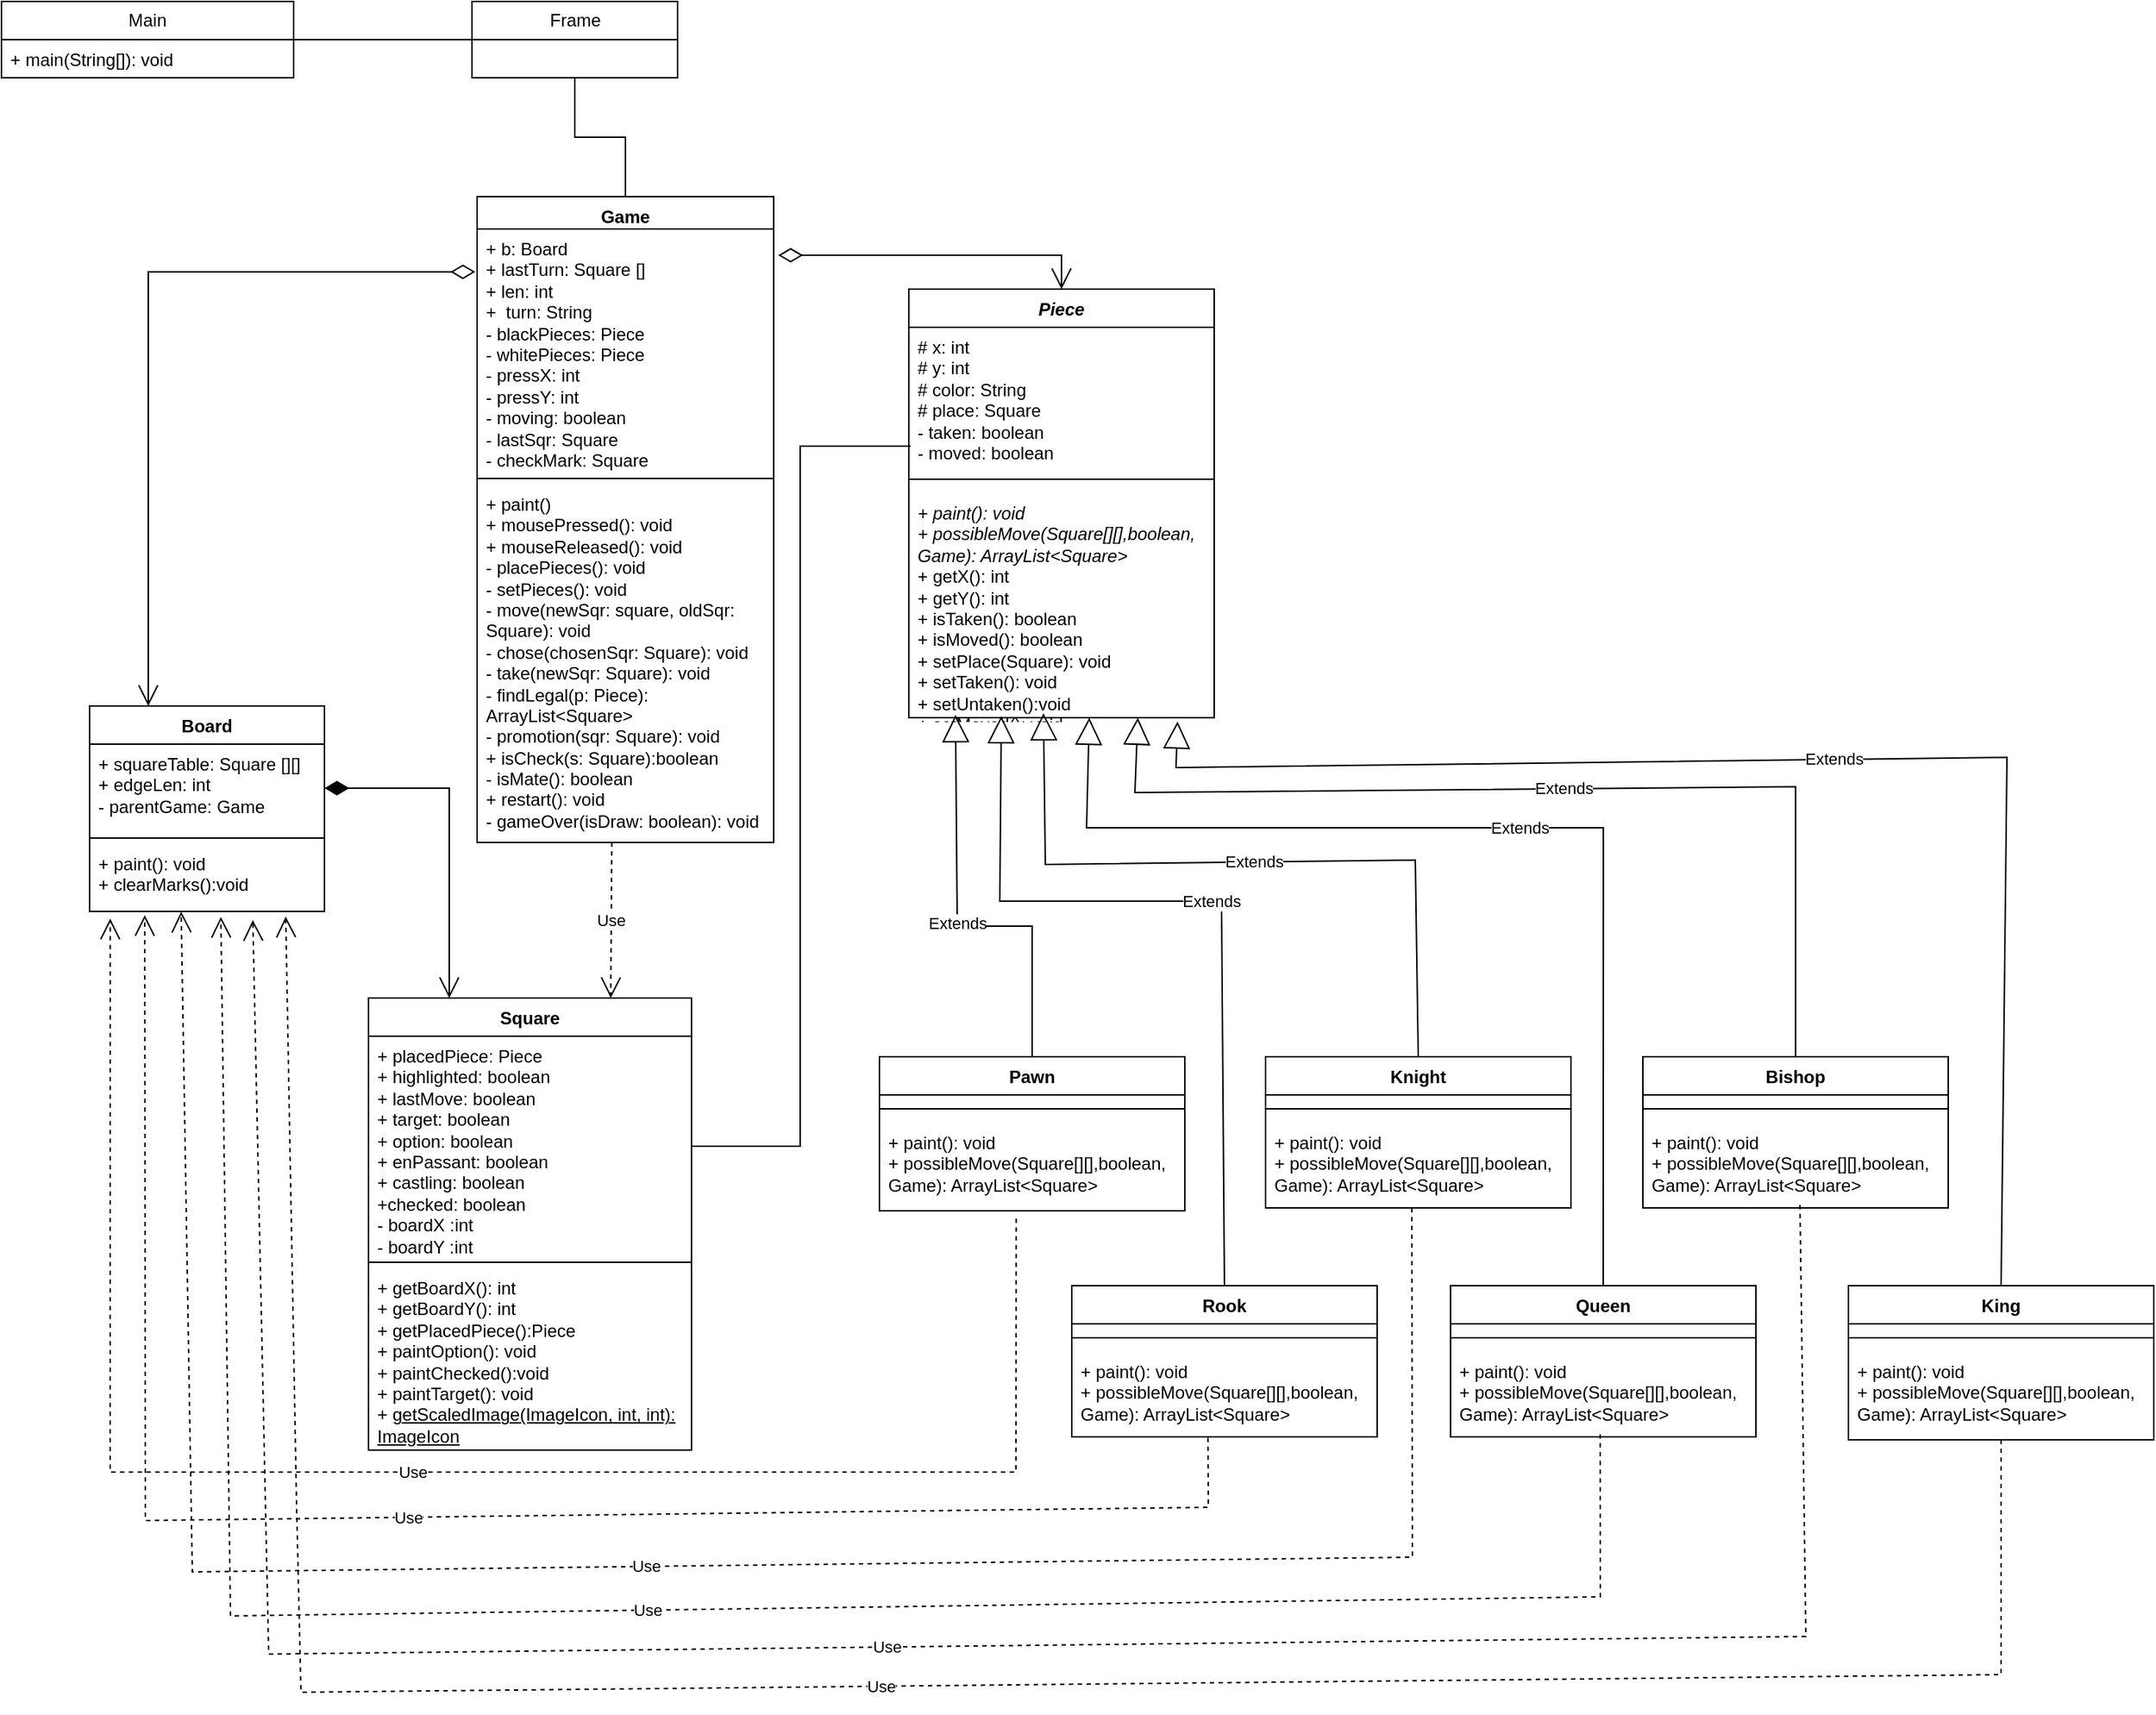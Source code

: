 <mxfile version="22.1.19" type="device">
  <diagram name="Strona-1" id="lPxjEFjSw3zH7uXzjAqR">
    <mxGraphModel dx="878" dy="1192" grid="0" gridSize="10" guides="1" tooltips="1" connect="1" arrows="1" fold="1" page="0" pageScale="1" pageWidth="827" pageHeight="1169" math="0" shadow="0">
      <root>
        <mxCell id="0" />
        <mxCell id="1" parent="0" />
        <mxCell id="n2S3wfH4vNa86HCoFzKA-9" value="Game" style="swimlane;fontStyle=1;align=center;verticalAlign=top;childLayout=stackLayout;horizontal=1;startSize=22;horizontalStack=0;resizeParent=1;resizeParentMax=0;resizeLast=0;collapsible=1;marginBottom=0;whiteSpace=wrap;html=1;" parent="1" vertex="1">
          <mxGeometry x="227" y="85" width="202" height="440" as="geometry" />
        </mxCell>
        <mxCell id="n2S3wfH4vNa86HCoFzKA-10" value="&lt;div&gt;+ b: Board&lt;/div&gt;&lt;div&gt;+ lastTurn: Square []&lt;/div&gt;&lt;div&gt;+ len: int&lt;/div&gt;&lt;div&gt;&lt;div&gt;+&amp;nbsp; turn: String&lt;/div&gt;&lt;/div&gt;&lt;div&gt;- blackPieces: Piece&lt;/div&gt;&lt;div&gt;- whitePieces: Piece&lt;/div&gt;&lt;div&gt;- pressX: int&lt;/div&gt;&lt;div&gt;- pressY: int&lt;/div&gt;&lt;div&gt;- moving: boolean&lt;/div&gt;&lt;div&gt;- lastSqr: Square&lt;/div&gt;&lt;div&gt;- checkMark: Square&lt;br&gt;&lt;/div&gt;&lt;div&gt;&lt;br&gt;&lt;/div&gt;&lt;div&gt;&lt;br&gt;&lt;/div&gt;" style="text;strokeColor=none;fillColor=none;align=left;verticalAlign=top;spacingLeft=4;spacingRight=4;overflow=hidden;rotatable=0;points=[[0,0.5],[1,0.5]];portConstraint=eastwest;whiteSpace=wrap;html=1;" parent="n2S3wfH4vNa86HCoFzKA-9" vertex="1">
          <mxGeometry y="22" width="202" height="166" as="geometry" />
        </mxCell>
        <mxCell id="n2S3wfH4vNa86HCoFzKA-11" value="" style="line;strokeWidth=1;fillColor=none;align=left;verticalAlign=middle;spacingTop=-1;spacingLeft=3;spacingRight=3;rotatable=0;labelPosition=right;points=[];portConstraint=eastwest;strokeColor=inherit;" parent="n2S3wfH4vNa86HCoFzKA-9" vertex="1">
          <mxGeometry y="188" width="202" height="8" as="geometry" />
        </mxCell>
        <mxCell id="n2S3wfH4vNa86HCoFzKA-12" value="&lt;div&gt;+ paint()&lt;/div&gt;&lt;div&gt;+ mousePressed(): void&lt;/div&gt;&lt;div&gt;+ mouseReleased(): void&lt;br&gt;&lt;/div&gt;&lt;div&gt;- placePieces(): void&lt;br&gt;&lt;/div&gt;&lt;div&gt;- setPieces(): void&lt;/div&gt;&lt;div&gt;- move(newSqr: square, oldSqr: Square): void&lt;br&gt;&lt;/div&gt;&lt;div&gt;- chose(chosenSqr: Square): void&lt;br&gt;&lt;/div&gt;&lt;div&gt;- take(newSqr: Square): void&lt;br&gt;&lt;/div&gt;&lt;div&gt;- findLegal(p: Piece): ArrayList&amp;lt;Square&amp;gt;&lt;br&gt;&lt;/div&gt;&lt;div&gt;- promotion(sqr: Square): void&lt;br&gt;&lt;/div&gt;&lt;div&gt;+ isCheck(s: Square):boolean&lt;/div&gt;&lt;div&gt;- isMate(): boolean&lt;/div&gt;&lt;div&gt;+ restart(): void&lt;br&gt;&lt;/div&gt;&lt;div&gt;- gameOver(isDraw: boolean): void&lt;br&gt;&lt;/div&gt;&lt;div&gt;&lt;br&gt;&lt;/div&gt;&lt;div&gt;&lt;br&gt;&lt;/div&gt;" style="text;strokeColor=none;fillColor=none;align=left;verticalAlign=top;spacingLeft=4;spacingRight=4;overflow=hidden;rotatable=0;points=[[0,0.5],[1,0.5]];portConstraint=eastwest;whiteSpace=wrap;html=1;" parent="n2S3wfH4vNa86HCoFzKA-9" vertex="1">
          <mxGeometry y="196" width="202" height="244" as="geometry" />
        </mxCell>
        <mxCell id="l461TTctTSyR8mk08ffa-1" value="Board" style="swimlane;fontStyle=1;align=center;verticalAlign=top;childLayout=stackLayout;horizontal=1;startSize=26;horizontalStack=0;resizeParent=1;resizeParentMax=0;resizeLast=0;collapsible=1;marginBottom=0;whiteSpace=wrap;html=1;" parent="1" vertex="1">
          <mxGeometry x="-37" y="432" width="160" height="140" as="geometry" />
        </mxCell>
        <mxCell id="l461TTctTSyR8mk08ffa-2" value="&lt;div&gt;+ squareTable: Square [][]&lt;/div&gt;&lt;div&gt;+ edgeLen: int&lt;/div&gt;&lt;div&gt;- parentGame: Game&lt;br&gt; &lt;/div&gt;" style="text;strokeColor=none;fillColor=none;align=left;verticalAlign=top;spacingLeft=4;spacingRight=4;overflow=hidden;rotatable=0;points=[[0,0.5],[1,0.5]];portConstraint=eastwest;whiteSpace=wrap;html=1;" parent="l461TTctTSyR8mk08ffa-1" vertex="1">
          <mxGeometry y="26" width="160" height="60" as="geometry" />
        </mxCell>
        <mxCell id="l461TTctTSyR8mk08ffa-3" value="" style="line;strokeWidth=1;fillColor=none;align=left;verticalAlign=middle;spacingTop=-1;spacingLeft=3;spacingRight=3;rotatable=0;labelPosition=right;points=[];portConstraint=eastwest;strokeColor=inherit;" parent="l461TTctTSyR8mk08ffa-1" vertex="1">
          <mxGeometry y="86" width="160" height="8" as="geometry" />
        </mxCell>
        <mxCell id="l461TTctTSyR8mk08ffa-4" value="&lt;div&gt;+ paint(): void&lt;/div&gt;&lt;div&gt;+ clearMarks():void&lt;br&gt;&lt;/div&gt;" style="text;strokeColor=none;fillColor=none;align=left;verticalAlign=top;spacingLeft=4;spacingRight=4;overflow=hidden;rotatable=0;points=[[0,0.5],[1,0.5]];portConstraint=eastwest;whiteSpace=wrap;html=1;" parent="l461TTctTSyR8mk08ffa-1" vertex="1">
          <mxGeometry y="94" width="160" height="46" as="geometry" />
        </mxCell>
        <mxCell id="l461TTctTSyR8mk08ffa-5" value="Square" style="swimlane;fontStyle=1;align=center;verticalAlign=top;childLayout=stackLayout;horizontal=1;startSize=26;horizontalStack=0;resizeParent=1;resizeParentMax=0;resizeLast=0;collapsible=1;marginBottom=0;whiteSpace=wrap;html=1;" parent="1" vertex="1">
          <mxGeometry x="153" y="631" width="220" height="308" as="geometry" />
        </mxCell>
        <mxCell id="l461TTctTSyR8mk08ffa-6" value="&lt;div&gt;+ placedPiece: Piece&lt;/div&gt;&lt;div&gt;+ highlighted: boolean&lt;/div&gt;&lt;div&gt;+ lastMove: boolean&lt;/div&gt;&lt;div&gt;+ target: boolean&lt;/div&gt;&lt;div&gt;+ option: boolean&lt;/div&gt;&lt;div&gt;+ enPassant: boolean&lt;/div&gt;&lt;div&gt;+ castling: boolean&lt;/div&gt;&lt;div&gt;+checked: boolean&lt;br&gt;&lt;/div&gt;&lt;div&gt;- boardX :int&lt;/div&gt;&lt;div&gt;- boardY :int&lt;/div&gt;&lt;div&gt;&amp;nbsp;&lt;br&gt;&lt;/div&gt;" style="text;strokeColor=none;fillColor=none;align=left;verticalAlign=top;spacingLeft=4;spacingRight=4;overflow=hidden;rotatable=0;points=[[0,0.5],[1,0.5]];portConstraint=eastwest;whiteSpace=wrap;html=1;" parent="l461TTctTSyR8mk08ffa-5" vertex="1">
          <mxGeometry y="26" width="220" height="150" as="geometry" />
        </mxCell>
        <mxCell id="l461TTctTSyR8mk08ffa-7" value="" style="line;strokeWidth=1;fillColor=none;align=left;verticalAlign=middle;spacingTop=-1;spacingLeft=3;spacingRight=3;rotatable=0;labelPosition=right;points=[];portConstraint=eastwest;strokeColor=inherit;" parent="l461TTctTSyR8mk08ffa-5" vertex="1">
          <mxGeometry y="176" width="220" height="8" as="geometry" />
        </mxCell>
        <mxCell id="l461TTctTSyR8mk08ffa-8" value="&lt;div&gt;+ getBoardX(): int&lt;br&gt;&lt;/div&gt;&lt;div&gt;+ getBoardY(): int&lt;/div&gt;&lt;div&gt;+ getPlacedPiece():Piece&lt;br&gt;&lt;/div&gt;+ paintOption(): void&lt;div&gt;+ paintChecked():void&lt;br&gt;&lt;/div&gt;&lt;div&gt;+ paintTarget(): void&lt;/div&gt;&lt;div&gt;+ &lt;u&gt;getScaledImage(ImageIcon, int, int): ImageIcon&lt;br&gt;&lt;/u&gt;&lt;/div&gt;" style="text;strokeColor=none;fillColor=none;align=left;verticalAlign=top;spacingLeft=4;spacingRight=4;overflow=hidden;rotatable=0;points=[[0,0.5],[1,0.5]];portConstraint=eastwest;whiteSpace=wrap;html=1;" parent="l461TTctTSyR8mk08ffa-5" vertex="1">
          <mxGeometry y="184" width="220" height="124" as="geometry" />
        </mxCell>
        <mxCell id="l461TTctTSyR8mk08ffa-10" value="" style="endArrow=open;html=1;endSize=12;startArrow=diamondThin;startSize=14;startFill=0;edgeStyle=orthogonalEdgeStyle;align=left;verticalAlign=bottom;rounded=0;entryX=0.25;entryY=0;entryDx=0;entryDy=0;fontColor=#000000;exitX=-0.006;exitY=0.176;exitDx=0;exitDy=0;exitPerimeter=0;" parent="1" source="n2S3wfH4vNa86HCoFzKA-10" target="l461TTctTSyR8mk08ffa-1" edge="1">
          <mxGeometry x="-1" y="3" relative="1" as="geometry">
            <mxPoint x="170" y="169" as="sourcePoint" />
            <mxPoint x="180" y="211" as="targetPoint" />
          </mxGeometry>
        </mxCell>
        <mxCell id="l461TTctTSyR8mk08ffa-11" value="" style="endArrow=open;html=1;endSize=12;startArrow=diamondThin;startSize=14;startFill=1;edgeStyle=orthogonalEdgeStyle;align=left;verticalAlign=bottom;rounded=0;exitX=1;exitY=0.5;exitDx=0;exitDy=0;entryX=0.25;entryY=0;entryDx=0;entryDy=0;" parent="1" source="l461TTctTSyR8mk08ffa-2" target="l461TTctTSyR8mk08ffa-5" edge="1">
          <mxGeometry x="-1" y="3" relative="1" as="geometry">
            <mxPoint x="187" y="478" as="sourcePoint" />
            <mxPoint x="347" y="478" as="targetPoint" />
          </mxGeometry>
        </mxCell>
        <mxCell id="l461TTctTSyR8mk08ffa-15" value="&lt;i&gt;Piece&lt;/i&gt;" style="swimlane;fontStyle=1;align=center;verticalAlign=top;childLayout=stackLayout;horizontal=1;startSize=26;horizontalStack=0;resizeParent=1;resizeParentMax=0;resizeLast=0;collapsible=1;marginBottom=0;whiteSpace=wrap;html=1;" parent="1" vertex="1">
          <mxGeometry x="521" y="148" width="208" height="292" as="geometry" />
        </mxCell>
        <mxCell id="l461TTctTSyR8mk08ffa-16" value="# x: int&lt;div&gt;# y: int&lt;/div&gt;&lt;div&gt;# color: String&lt;/div&gt;&lt;div&gt;# place: Square&lt;br&gt;&lt;/div&gt;&lt;div&gt;- taken: boolean&lt;/div&gt;&lt;div&gt;- moved: boolean&lt;br&gt;&lt;/div&gt;" style="text;strokeColor=none;fillColor=none;align=left;verticalAlign=top;spacingLeft=4;spacingRight=4;overflow=hidden;rotatable=0;points=[[0,0.5],[1,0.5]];portConstraint=eastwest;whiteSpace=wrap;html=1;" parent="l461TTctTSyR8mk08ffa-15" vertex="1">
          <mxGeometry y="26" width="208" height="94" as="geometry" />
        </mxCell>
        <mxCell id="l461TTctTSyR8mk08ffa-17" value="" style="line;strokeWidth=1;fillColor=none;align=left;verticalAlign=middle;spacingTop=-1;spacingLeft=3;spacingRight=3;rotatable=0;labelPosition=right;points=[];portConstraint=eastwest;strokeColor=inherit;" parent="l461TTctTSyR8mk08ffa-15" vertex="1">
          <mxGeometry y="120" width="208" height="19" as="geometry" />
        </mxCell>
        <mxCell id="l461TTctTSyR8mk08ffa-18" value="&lt;div&gt;&lt;i&gt;+ paint(): void&lt;/i&gt;&lt;/div&gt;&lt;div&gt;&lt;i&gt;+ possibleMove(Square[][],boolean, Game): ArrayList&amp;lt;Square&amp;gt;&lt;br&gt;&lt;/i&gt;&lt;/div&gt;&lt;div&gt;&lt;div&gt;+ getX(): int&lt;br&gt;&lt;/div&gt;&lt;div&gt;+ getY(): int&lt;/div&gt;&lt;div&gt;+ isTaken(): boolean&lt;/div&gt;&lt;div&gt;+ isMoved(): boolean&lt;/div&gt;&lt;div&gt;+ setPlace(Square): void&lt;/div&gt;&lt;/div&gt;&lt;div&gt;+ setTaken(): void&lt;/div&gt;&lt;div&gt;+ setUntaken():void&lt;/div&gt;&lt;div&gt;+ setMoved(): void&lt;br&gt;&lt;/div&gt;" style="text;strokeColor=none;fillColor=none;align=left;verticalAlign=top;spacingLeft=4;spacingRight=4;overflow=hidden;rotatable=0;points=[[0,0.5],[1,0.5]];portConstraint=eastwest;whiteSpace=wrap;html=1;" parent="l461TTctTSyR8mk08ffa-15" vertex="1">
          <mxGeometry y="139" width="208" height="153" as="geometry" />
        </mxCell>
        <mxCell id="l461TTctTSyR8mk08ffa-25" value="Pawn" style="swimlane;fontStyle=1;align=center;verticalAlign=top;childLayout=stackLayout;horizontal=1;startSize=26;horizontalStack=0;resizeParent=1;resizeParentMax=0;resizeLast=0;collapsible=1;marginBottom=0;whiteSpace=wrap;html=1;" parent="1" vertex="1">
          <mxGeometry x="501" y="671" width="208" height="105" as="geometry" />
        </mxCell>
        <mxCell id="l461TTctTSyR8mk08ffa-27" value="" style="line;strokeWidth=1;fillColor=none;align=left;verticalAlign=middle;spacingTop=-1;spacingLeft=3;spacingRight=3;rotatable=0;labelPosition=right;points=[];portConstraint=eastwest;strokeColor=inherit;" parent="l461TTctTSyR8mk08ffa-25" vertex="1">
          <mxGeometry y="26" width="208" height="19" as="geometry" />
        </mxCell>
        <mxCell id="l461TTctTSyR8mk08ffa-28" value="&lt;div&gt;+ paint(): void&lt;/div&gt;&lt;div&gt;+ possibleMove(Square[][],boolean, Game): ArrayList&amp;lt;Square&amp;gt;&lt;br&gt;&lt;/div&gt;&lt;br&gt;&lt;div&gt;&lt;br&gt;&lt;/div&gt;" style="text;strokeColor=none;fillColor=none;align=left;verticalAlign=top;spacingLeft=4;spacingRight=4;overflow=hidden;rotatable=0;points=[[0,0.5],[1,0.5]];portConstraint=eastwest;whiteSpace=wrap;html=1;" parent="l461TTctTSyR8mk08ffa-25" vertex="1">
          <mxGeometry y="45" width="208" height="60" as="geometry" />
        </mxCell>
        <mxCell id="l461TTctTSyR8mk08ffa-30" value="" style="endArrow=open;html=1;endSize=12;startArrow=diamondThin;startSize=14;startFill=0;edgeStyle=orthogonalEdgeStyle;align=left;verticalAlign=bottom;rounded=0;entryX=0.5;entryY=0;entryDx=0;entryDy=0;exitX=1.015;exitY=0.108;exitDx=0;exitDy=0;exitPerimeter=0;" parent="1" source="n2S3wfH4vNa86HCoFzKA-10" target="l461TTctTSyR8mk08ffa-15" edge="1">
          <mxGeometry x="-1" y="3" relative="1" as="geometry">
            <mxPoint x="374" y="142" as="sourcePoint" />
            <mxPoint x="653" y="176" as="targetPoint" />
          </mxGeometry>
        </mxCell>
        <mxCell id="l461TTctTSyR8mk08ffa-31" value="" style="endArrow=none;html=1;edgeStyle=orthogonalEdgeStyle;rounded=0;exitX=1;exitY=0.5;exitDx=0;exitDy=0;entryX=0.006;entryY=0.862;entryDx=0;entryDy=0;entryPerimeter=0;" parent="1" source="l461TTctTSyR8mk08ffa-6" target="l461TTctTSyR8mk08ffa-16" edge="1">
          <mxGeometry relative="1" as="geometry">
            <mxPoint x="409" y="548" as="sourcePoint" />
            <mxPoint x="454" y="376" as="targetPoint" />
          </mxGeometry>
        </mxCell>
        <mxCell id="hbcVgmIEa0B6rw4PO7ez-4" value="Use" style="endArrow=open;endSize=12;dashed=1;html=1;rounded=0;entryX=0.75;entryY=0;entryDx=0;entryDy=0;exitX=0.454;exitY=1;exitDx=0;exitDy=0;exitPerimeter=0;" parent="1" source="n2S3wfH4vNa86HCoFzKA-12" target="l461TTctTSyR8mk08ffa-5" edge="1">
          <mxGeometry width="160" relative="1" as="geometry">
            <mxPoint x="315" y="367" as="sourcePoint" />
            <mxPoint x="392" y="475" as="targetPoint" />
          </mxGeometry>
        </mxCell>
        <mxCell id="hbcVgmIEa0B6rw4PO7ez-9" value="Knight" style="swimlane;fontStyle=1;align=center;verticalAlign=top;childLayout=stackLayout;horizontal=1;startSize=26;horizontalStack=0;resizeParent=1;resizeParentMax=0;resizeLast=0;collapsible=1;marginBottom=0;whiteSpace=wrap;html=1;" parent="1" vertex="1">
          <mxGeometry x="764" y="671" width="208" height="103" as="geometry" />
        </mxCell>
        <mxCell id="hbcVgmIEa0B6rw4PO7ez-11" value="" style="line;strokeWidth=1;fillColor=none;align=left;verticalAlign=middle;spacingTop=-1;spacingLeft=3;spacingRight=3;rotatable=0;labelPosition=right;points=[];portConstraint=eastwest;strokeColor=inherit;" parent="hbcVgmIEa0B6rw4PO7ez-9" vertex="1">
          <mxGeometry y="26" width="208" height="19" as="geometry" />
        </mxCell>
        <mxCell id="hbcVgmIEa0B6rw4PO7ez-12" value="&lt;div&gt;+ paint(): void&lt;/div&gt;&lt;div&gt;+ possibleMove(Square[][],boolean, Game): ArrayList&amp;lt;Square&amp;gt;&lt;/div&gt;" style="text;strokeColor=none;fillColor=none;align=left;verticalAlign=top;spacingLeft=4;spacingRight=4;overflow=hidden;rotatable=0;points=[[0,0.5],[1,0.5]];portConstraint=eastwest;whiteSpace=wrap;html=1;" parent="hbcVgmIEa0B6rw4PO7ez-9" vertex="1">
          <mxGeometry y="45" width="208" height="58" as="geometry" />
        </mxCell>
        <mxCell id="hbcVgmIEa0B6rw4PO7ez-21" value="Bishop" style="swimlane;fontStyle=1;align=center;verticalAlign=top;childLayout=stackLayout;horizontal=1;startSize=26;horizontalStack=0;resizeParent=1;resizeParentMax=0;resizeLast=0;collapsible=1;marginBottom=0;whiteSpace=wrap;html=1;" parent="1" vertex="1">
          <mxGeometry x="1021" y="671" width="208" height="103" as="geometry" />
        </mxCell>
        <mxCell id="hbcVgmIEa0B6rw4PO7ez-22" value="" style="line;strokeWidth=1;fillColor=none;align=left;verticalAlign=middle;spacingTop=-1;spacingLeft=3;spacingRight=3;rotatable=0;labelPosition=right;points=[];portConstraint=eastwest;strokeColor=inherit;" parent="hbcVgmIEa0B6rw4PO7ez-21" vertex="1">
          <mxGeometry y="26" width="208" height="19" as="geometry" />
        </mxCell>
        <mxCell id="hbcVgmIEa0B6rw4PO7ez-23" value="&lt;div&gt;+ paint(): void&lt;/div&gt;&lt;div&gt;+ possibleMove(Square[][],boolean, Game): ArrayList&amp;lt;Square&amp;gt;&lt;/div&gt;" style="text;strokeColor=none;fillColor=none;align=left;verticalAlign=top;spacingLeft=4;spacingRight=4;overflow=hidden;rotatable=0;points=[[0,0.5],[1,0.5]];portConstraint=eastwest;whiteSpace=wrap;html=1;" parent="hbcVgmIEa0B6rw4PO7ez-21" vertex="1">
          <mxGeometry y="45" width="208" height="58" as="geometry" />
        </mxCell>
        <mxCell id="hbcVgmIEa0B6rw4PO7ez-24" value="Rook" style="swimlane;fontStyle=1;align=center;verticalAlign=top;childLayout=stackLayout;horizontal=1;startSize=26;horizontalStack=0;resizeParent=1;resizeParentMax=0;resizeLast=0;collapsible=1;marginBottom=0;whiteSpace=wrap;html=1;" parent="1" vertex="1">
          <mxGeometry x="632" y="827" width="208" height="103" as="geometry" />
        </mxCell>
        <mxCell id="hbcVgmIEa0B6rw4PO7ez-25" value="" style="line;strokeWidth=1;fillColor=none;align=left;verticalAlign=middle;spacingTop=-1;spacingLeft=3;spacingRight=3;rotatable=0;labelPosition=right;points=[];portConstraint=eastwest;strokeColor=inherit;" parent="hbcVgmIEa0B6rw4PO7ez-24" vertex="1">
          <mxGeometry y="26" width="208" height="19" as="geometry" />
        </mxCell>
        <mxCell id="hbcVgmIEa0B6rw4PO7ez-26" value="&lt;div&gt;+ paint(): void&lt;/div&gt;&lt;div&gt;+ possibleMove(Square[][],boolean, Game): ArrayList&amp;lt;Square&amp;gt;&lt;/div&gt;" style="text;strokeColor=none;fillColor=none;align=left;verticalAlign=top;spacingLeft=4;spacingRight=4;overflow=hidden;rotatable=0;points=[[0,0.5],[1,0.5]];portConstraint=eastwest;whiteSpace=wrap;html=1;" parent="hbcVgmIEa0B6rw4PO7ez-24" vertex="1">
          <mxGeometry y="45" width="208" height="58" as="geometry" />
        </mxCell>
        <mxCell id="hbcVgmIEa0B6rw4PO7ez-27" value="Queen" style="swimlane;fontStyle=1;align=center;verticalAlign=top;childLayout=stackLayout;horizontal=1;startSize=26;horizontalStack=0;resizeParent=1;resizeParentMax=0;resizeLast=0;collapsible=1;marginBottom=0;whiteSpace=wrap;html=1;" parent="1" vertex="1">
          <mxGeometry x="890" y="827" width="208" height="103" as="geometry" />
        </mxCell>
        <mxCell id="hbcVgmIEa0B6rw4PO7ez-28" value="" style="line;strokeWidth=1;fillColor=none;align=left;verticalAlign=middle;spacingTop=-1;spacingLeft=3;spacingRight=3;rotatable=0;labelPosition=right;points=[];portConstraint=eastwest;strokeColor=inherit;" parent="hbcVgmIEa0B6rw4PO7ez-27" vertex="1">
          <mxGeometry y="26" width="208" height="19" as="geometry" />
        </mxCell>
        <mxCell id="hbcVgmIEa0B6rw4PO7ez-29" value="&lt;div&gt;+ paint(): void&lt;/div&gt;&lt;div&gt;+ possibleMove(Square[][],boolean, Game): ArrayList&amp;lt;Square&amp;gt;&lt;/div&gt;" style="text;strokeColor=none;fillColor=none;align=left;verticalAlign=top;spacingLeft=4;spacingRight=4;overflow=hidden;rotatable=0;points=[[0,0.5],[1,0.5]];portConstraint=eastwest;whiteSpace=wrap;html=1;" parent="hbcVgmIEa0B6rw4PO7ez-27" vertex="1">
          <mxGeometry y="45" width="208" height="58" as="geometry" />
        </mxCell>
        <mxCell id="hbcVgmIEa0B6rw4PO7ez-30" value="King" style="swimlane;fontStyle=1;align=center;verticalAlign=top;childLayout=stackLayout;horizontal=1;startSize=26;horizontalStack=0;resizeParent=1;resizeParentMax=0;resizeLast=0;collapsible=1;marginBottom=0;whiteSpace=wrap;html=1;" parent="1" vertex="1">
          <mxGeometry x="1161" y="827" width="208" height="105" as="geometry" />
        </mxCell>
        <mxCell id="hbcVgmIEa0B6rw4PO7ez-31" value="" style="line;strokeWidth=1;fillColor=none;align=left;verticalAlign=middle;spacingTop=-1;spacingLeft=3;spacingRight=3;rotatable=0;labelPosition=right;points=[];portConstraint=eastwest;strokeColor=inherit;" parent="hbcVgmIEa0B6rw4PO7ez-30" vertex="1">
          <mxGeometry y="26" width="208" height="19" as="geometry" />
        </mxCell>
        <mxCell id="hbcVgmIEa0B6rw4PO7ez-32" value="&lt;div&gt;+ paint(): void&lt;/div&gt;&lt;div&gt;+ possibleMove(Square[][],boolean, Game): ArrayList&amp;lt;Square&amp;gt;&lt;/div&gt;" style="text;strokeColor=none;fillColor=none;align=left;verticalAlign=top;spacingLeft=4;spacingRight=4;overflow=hidden;rotatable=0;points=[[0,0.5],[1,0.5]];portConstraint=eastwest;whiteSpace=wrap;html=1;" parent="hbcVgmIEa0B6rw4PO7ez-30" vertex="1">
          <mxGeometry y="45" width="208" height="60" as="geometry" />
        </mxCell>
        <mxCell id="hbcVgmIEa0B6rw4PO7ez-33" value="Extends" style="endArrow=block;endSize=16;endFill=0;html=1;rounded=0;exitX=0.5;exitY=0;exitDx=0;exitDy=0;entryX=0.303;entryY=0.993;entryDx=0;entryDy=0;entryPerimeter=0;" parent="1" target="l461TTctTSyR8mk08ffa-18" edge="1">
          <mxGeometry width="160" relative="1" as="geometry">
            <mxPoint x="736.0" y="827" as="sourcePoint" />
            <mxPoint x="580" y="433" as="targetPoint" />
            <Array as="points">
              <mxPoint x="734" y="565" />
              <mxPoint x="583" y="565" />
            </Array>
          </mxGeometry>
        </mxCell>
        <mxCell id="hbcVgmIEa0B6rw4PO7ez-34" value="Extends" style="endArrow=block;endSize=16;endFill=0;html=1;rounded=0;entryX=0.153;entryY=0.988;entryDx=0;entryDy=0;entryPerimeter=0;exitX=0.5;exitY=0;exitDx=0;exitDy=0;" parent="1" source="l461TTctTSyR8mk08ffa-25" target="l461TTctTSyR8mk08ffa-18" edge="1">
          <mxGeometry width="160" relative="1" as="geometry">
            <mxPoint x="609" y="664" as="sourcePoint" />
            <mxPoint x="550.004" y="433.0" as="targetPoint" />
            <Array as="points">
              <mxPoint x="605" y="582" />
              <mxPoint x="554" y="582" />
            </Array>
          </mxGeometry>
        </mxCell>
        <mxCell id="hbcVgmIEa0B6rw4PO7ez-35" value="Extends" style="endArrow=block;endSize=16;endFill=0;html=1;rounded=0;exitX=0.5;exitY=0;exitDx=0;exitDy=0;entryX=0.591;entryY=1;entryDx=0;entryDy=0;entryPerimeter=0;" parent="1" source="hbcVgmIEa0B6rw4PO7ez-27" target="l461TTctTSyR8mk08ffa-18" edge="1">
          <mxGeometry width="160" relative="1" as="geometry">
            <mxPoint x="994" y="825" as="sourcePoint" />
            <mxPoint x="641.998" y="465.996" as="targetPoint" />
            <Array as="points">
              <mxPoint x="994.07" y="578.01" />
              <mxPoint x="994.07" y="515.01" />
              <mxPoint x="642.07" y="515.01" />
            </Array>
          </mxGeometry>
        </mxCell>
        <mxCell id="hbcVgmIEa0B6rw4PO7ez-36" value="Extends" style="endArrow=block;endSize=16;endFill=0;html=1;rounded=0;entryX=0.441;entryY=0.98;entryDx=0;entryDy=0;exitX=0.5;exitY=0;exitDx=0;exitDy=0;entryPerimeter=0;" parent="1" source="hbcVgmIEa0B6rw4PO7ez-9" target="l461TTctTSyR8mk08ffa-18" edge="1">
          <mxGeometry width="160" relative="1" as="geometry">
            <mxPoint x="990" y="583" as="sourcePoint" />
            <mxPoint x="614" y="452" as="targetPoint" />
            <Array as="points">
              <mxPoint x="866" y="537" />
              <mxPoint x="614" y="540" />
            </Array>
          </mxGeometry>
        </mxCell>
        <mxCell id="hbcVgmIEa0B6rw4PO7ez-38" value="Extends" style="endArrow=block;endSize=16;endFill=0;html=1;rounded=0;exitX=0.5;exitY=0;exitDx=0;exitDy=0;entryX=0.75;entryY=1;entryDx=0;entryDy=0;" parent="1" source="hbcVgmIEa0B6rw4PO7ez-21" target="l461TTctTSyR8mk08ffa-15" edge="1">
          <mxGeometry width="160" relative="1" as="geometry">
            <mxPoint x="1322" y="571" as="sourcePoint" />
            <mxPoint x="679" y="462" as="targetPoint" />
            <Array as="points">
              <mxPoint x="1125" y="487" />
              <mxPoint x="675" y="491" />
            </Array>
          </mxGeometry>
        </mxCell>
        <mxCell id="hbcVgmIEa0B6rw4PO7ez-39" value="Extends" style="endArrow=block;endSize=16;endFill=0;html=1;rounded=0;exitX=0.5;exitY=0;exitDx=0;exitDy=0;entryX=0.88;entryY=1.017;entryDx=0;entryDy=0;entryPerimeter=0;" parent="1" source="hbcVgmIEa0B6rw4PO7ez-30" target="l461TTctTSyR8mk08ffa-18" edge="1">
          <mxGeometry width="160" relative="1" as="geometry">
            <mxPoint x="1191" y="522" as="sourcePoint" />
            <mxPoint x="1271" y="388" as="targetPoint" />
            <Array as="points">
              <mxPoint x="1269" y="467" />
              <mxPoint x="703" y="474" />
            </Array>
          </mxGeometry>
        </mxCell>
        <mxCell id="hbcVgmIEa0B6rw4PO7ez-40" value="Use" style="endArrow=open;endSize=12;dashed=1;html=1;rounded=0;exitX=0.448;exitY=1.088;exitDx=0;exitDy=0;exitPerimeter=0;entryX=0.088;entryY=1.106;entryDx=0;entryDy=0;entryPerimeter=0;" parent="1" source="l461TTctTSyR8mk08ffa-28" target="l461TTctTSyR8mk08ffa-4" edge="1">
          <mxGeometry width="160" relative="1" as="geometry">
            <mxPoint x="399" y="953" as="sourcePoint" />
            <mxPoint x="274" y="954" as="targetPoint" />
            <Array as="points">
              <mxPoint x="594" y="954" />
              <mxPoint x="-23" y="954" />
            </Array>
          </mxGeometry>
        </mxCell>
        <mxCell id="hbcVgmIEa0B6rw4PO7ez-44" value="Use" style="endArrow=open;endSize=12;dashed=1;html=1;rounded=0;exitX=0.446;exitY=1.01;exitDx=0;exitDy=0;exitPerimeter=0;entryX=0.235;entryY=1.055;entryDx=0;entryDy=0;entryPerimeter=0;" parent="1" source="hbcVgmIEa0B6rw4PO7ez-26" target="l461TTctTSyR8mk08ffa-4" edge="1">
          <mxGeometry width="160" relative="1" as="geometry">
            <mxPoint x="635" y="1079" as="sourcePoint" />
            <mxPoint x="795" y="1079" as="targetPoint" />
            <Array as="points">
              <mxPoint x="725" y="978" />
              <mxPoint x="1" y="987" />
            </Array>
          </mxGeometry>
        </mxCell>
        <mxCell id="hbcVgmIEa0B6rw4PO7ez-45" value="Use" style="endArrow=open;endSize=12;dashed=1;html=1;rounded=0;exitX=0.479;exitY=1.002;exitDx=0;exitDy=0;exitPerimeter=0;entryX=0.39;entryY=1.004;entryDx=0;entryDy=0;entryPerimeter=0;" parent="1" source="hbcVgmIEa0B6rw4PO7ez-12" target="l461TTctTSyR8mk08ffa-4" edge="1">
          <mxGeometry width="160" relative="1" as="geometry">
            <mxPoint x="823" y="993" as="sourcePoint" />
            <mxPoint x="983" y="993" as="targetPoint" />
            <Array as="points">
              <mxPoint x="864" y="1012" />
              <mxPoint x="33" y="1022" />
            </Array>
          </mxGeometry>
        </mxCell>
        <mxCell id="hbcVgmIEa0B6rw4PO7ez-46" value="Use" style="endArrow=open;endSize=12;dashed=1;html=1;rounded=0;exitX=0.49;exitY=0.97;exitDx=0;exitDy=0;exitPerimeter=0;entryX=0.559;entryY=1.081;entryDx=0;entryDy=0;entryPerimeter=0;" parent="1" source="hbcVgmIEa0B6rw4PO7ez-29" target="l461TTctTSyR8mk08ffa-4" edge="1">
          <mxGeometry width="160" relative="1" as="geometry">
            <mxPoint x="1004" y="1081" as="sourcePoint" />
            <mxPoint x="1164" y="1081" as="targetPoint" />
            <Array as="points">
              <mxPoint x="992" y="1039" />
              <mxPoint x="59" y="1052" />
            </Array>
          </mxGeometry>
        </mxCell>
        <mxCell id="hbcVgmIEa0B6rw4PO7ez-47" value="Use" style="endArrow=open;endSize=12;dashed=1;html=1;rounded=0;entryX=0.695;entryY=1.128;entryDx=0;entryDy=0;entryPerimeter=0;" parent="1" target="l461TTctTSyR8mk08ffa-4" edge="1">
          <mxGeometry width="160" relative="1" as="geometry">
            <mxPoint x="1128" y="772" as="sourcePoint" />
            <mxPoint x="1376" y="1063" as="targetPoint" />
            <Array as="points">
              <mxPoint x="1132" y="1066" />
              <mxPoint x="85" y="1078" />
            </Array>
          </mxGeometry>
        </mxCell>
        <mxCell id="hbcVgmIEa0B6rw4PO7ez-48" value="Use" style="endArrow=open;endSize=12;dashed=1;html=1;rounded=0;exitX=0.5;exitY=1;exitDx=0;exitDy=0;entryX=0.835;entryY=1.077;entryDx=0;entryDy=0;entryPerimeter=0;" parent="1" source="hbcVgmIEa0B6rw4PO7ez-30" target="l461TTctTSyR8mk08ffa-4" edge="1">
          <mxGeometry width="160" relative="1" as="geometry">
            <mxPoint x="1319" y="1106" as="sourcePoint" />
            <mxPoint x="1479" y="1106" as="targetPoint" />
            <Array as="points">
              <mxPoint x="1265" y="1092" />
              <mxPoint x="107" y="1104" />
              <mxPoint x="104" y="977" />
            </Array>
          </mxGeometry>
        </mxCell>
        <mxCell id="ulctxRUZ_LdPipkcZi5g-1" value="Main" style="swimlane;fontStyle=0;childLayout=stackLayout;horizontal=1;startSize=26;fillColor=none;horizontalStack=0;resizeParent=1;resizeParentMax=0;resizeLast=0;collapsible=1;marginBottom=0;whiteSpace=wrap;html=1;" parent="1" vertex="1">
          <mxGeometry x="-97" y="-48" width="199" height="52" as="geometry" />
        </mxCell>
        <mxCell id="ulctxRUZ_LdPipkcZi5g-2" value="+ main(String[]): void" style="text;strokeColor=none;fillColor=none;align=left;verticalAlign=top;spacingLeft=4;spacingRight=4;overflow=hidden;rotatable=0;points=[[0,0.5],[1,0.5]];portConstraint=eastwest;whiteSpace=wrap;html=1;" parent="ulctxRUZ_LdPipkcZi5g-1" vertex="1">
          <mxGeometry y="26" width="199" height="26" as="geometry" />
        </mxCell>
        <mxCell id="ulctxRUZ_LdPipkcZi5g-5" value="Frame" style="swimlane;fontStyle=0;childLayout=stackLayout;horizontal=1;startSize=26;fillColor=none;horizontalStack=0;resizeParent=1;resizeParentMax=0;resizeLast=0;collapsible=1;marginBottom=0;whiteSpace=wrap;html=1;" parent="1" vertex="1">
          <mxGeometry x="223.5" y="-48" width="140" height="52" as="geometry" />
        </mxCell>
        <mxCell id="ulctxRUZ_LdPipkcZi5g-16" value="" style="endArrow=none;html=1;edgeStyle=orthogonalEdgeStyle;rounded=0;entryX=0;entryY=0.5;entryDx=0;entryDy=0;exitX=1;exitY=0.5;exitDx=0;exitDy=0;" parent="1" source="ulctxRUZ_LdPipkcZi5g-1" target="ulctxRUZ_LdPipkcZi5g-5" edge="1">
          <mxGeometry relative="1" as="geometry">
            <mxPoint x="58" y="28" as="sourcePoint" />
            <mxPoint x="218" y="28" as="targetPoint" />
          </mxGeometry>
        </mxCell>
        <mxCell id="ulctxRUZ_LdPipkcZi5g-19" value="" style="endArrow=none;html=1;edgeStyle=orthogonalEdgeStyle;rounded=0;exitX=0.5;exitY=1;exitDx=0;exitDy=0;entryX=0.5;entryY=0;entryDx=0;entryDy=0;" parent="1" source="ulctxRUZ_LdPipkcZi5g-5" target="n2S3wfH4vNa86HCoFzKA-9" edge="1">
          <mxGeometry relative="1" as="geometry">
            <mxPoint x="299" y="34" as="sourcePoint" />
            <mxPoint x="459" y="34" as="targetPoint" />
          </mxGeometry>
        </mxCell>
      </root>
    </mxGraphModel>
  </diagram>
</mxfile>
